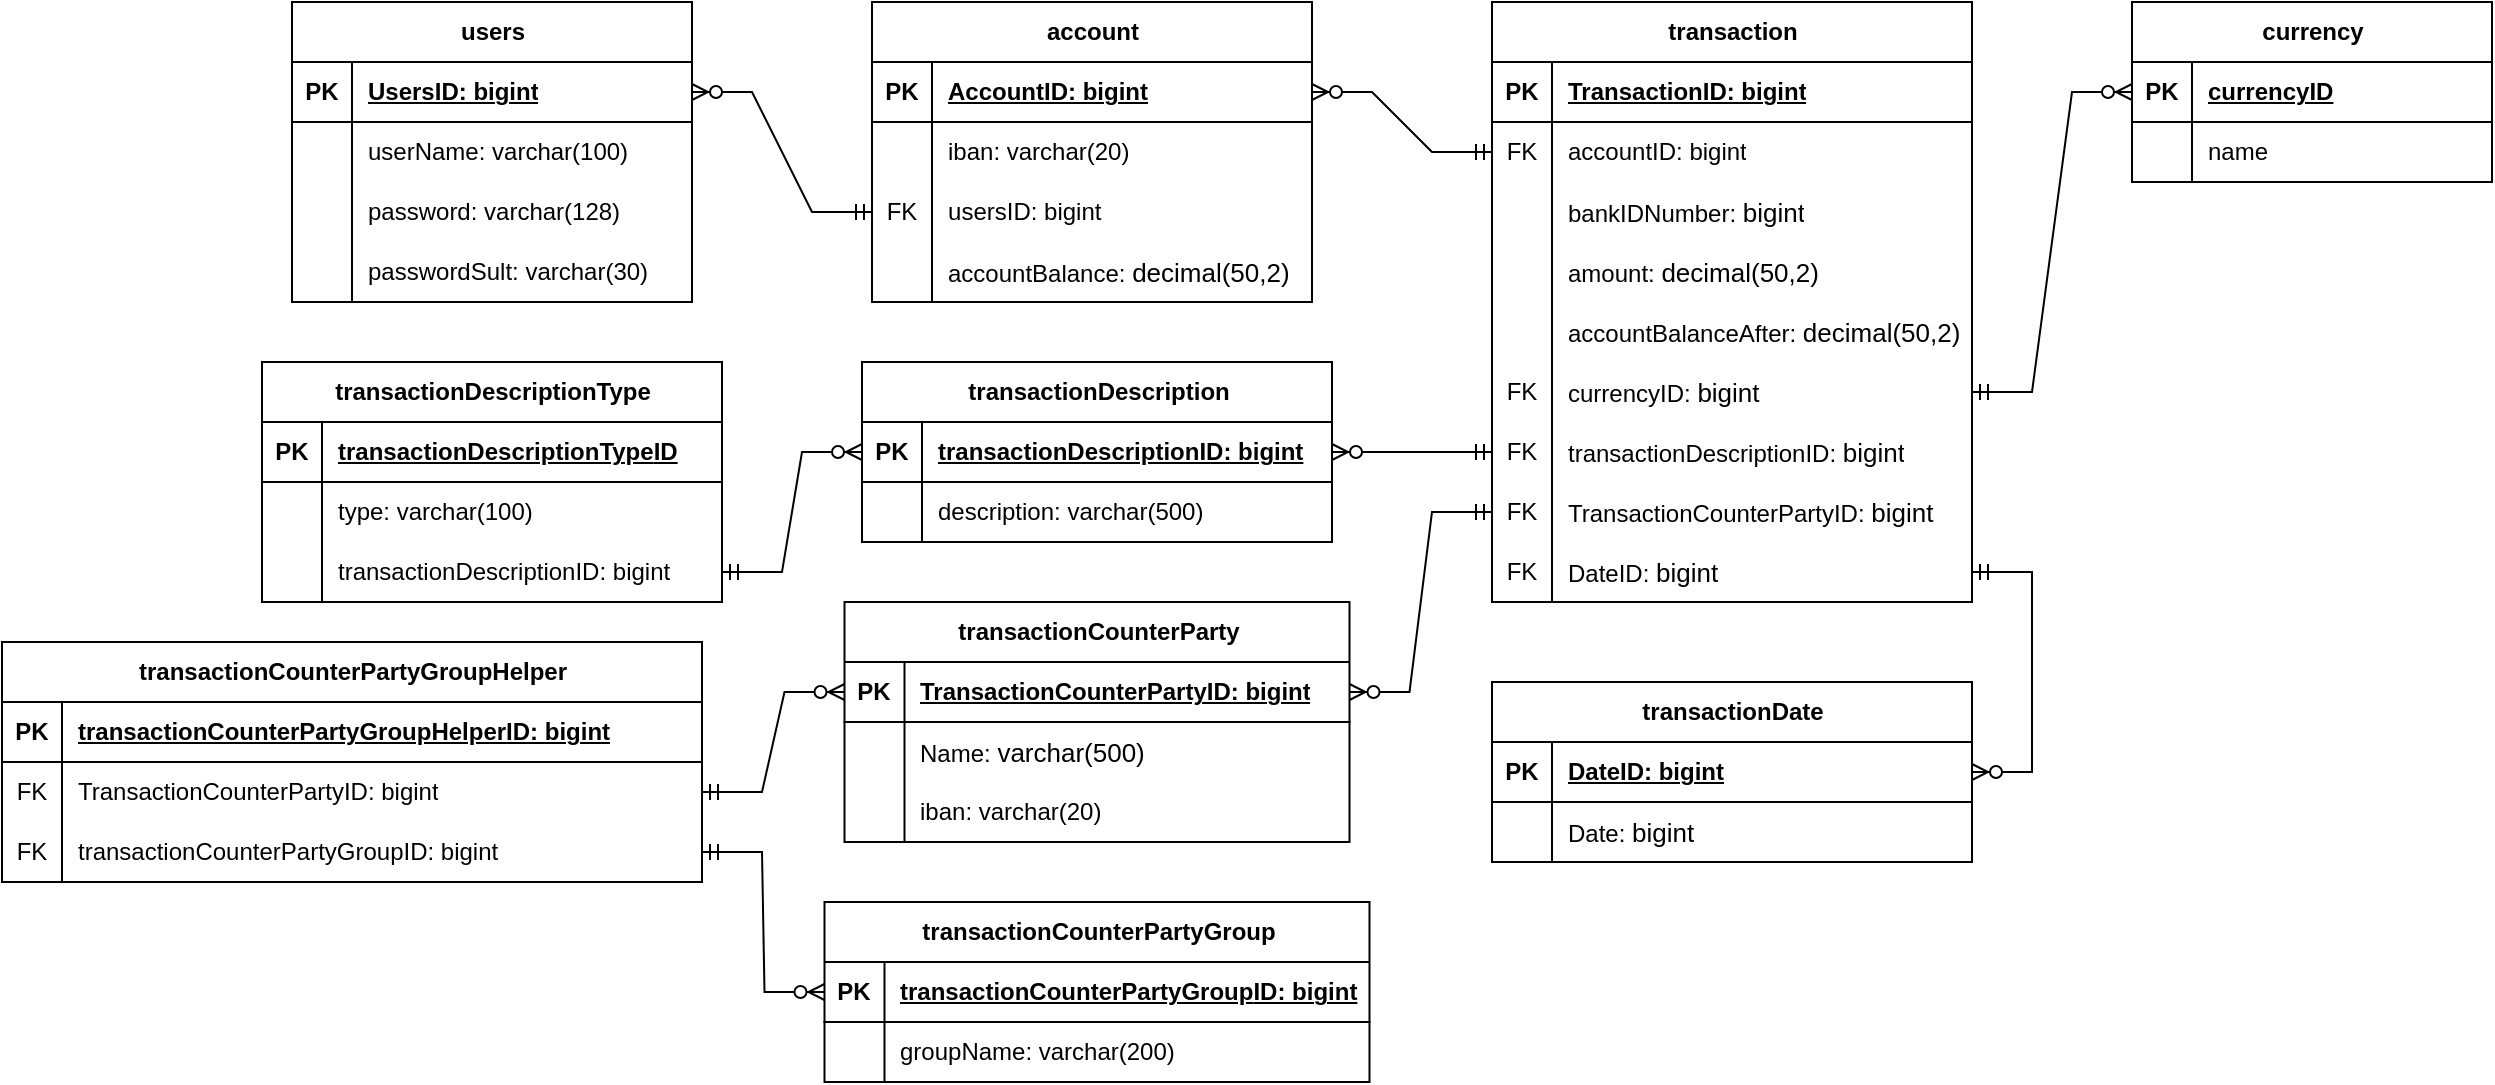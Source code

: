 <mxfile version="26.2.3">
  <diagram id="C5RBs43oDa-KdzZeNtuy" name="Page-1">
    <mxGraphModel dx="1428" dy="791" grid="1" gridSize="10" guides="1" tooltips="1" connect="1" arrows="1" fold="1" page="1" pageScale="1" pageWidth="827" pageHeight="1169" math="0" shadow="0">
      <root>
        <mxCell id="WIyWlLk6GJQsqaUBKTNV-0" />
        <mxCell id="WIyWlLk6GJQsqaUBKTNV-1" parent="WIyWlLk6GJQsqaUBKTNV-0" />
        <mxCell id="0r7QFrohEAgSCimL8fao-15" value="account" style="shape=table;startSize=30;container=1;collapsible=1;childLayout=tableLayout;fixedRows=1;rowLines=0;fontStyle=1;align=center;resizeLast=1;html=1;" parent="WIyWlLk6GJQsqaUBKTNV-1" vertex="1">
          <mxGeometry x="485" y="30" width="220" height="150" as="geometry" />
        </mxCell>
        <mxCell id="0r7QFrohEAgSCimL8fao-16" value="" style="shape=tableRow;horizontal=0;startSize=0;swimlaneHead=0;swimlaneBody=0;fillColor=none;collapsible=0;dropTarget=0;points=[[0,0.5],[1,0.5]];portConstraint=eastwest;top=0;left=0;right=0;bottom=1;" parent="0r7QFrohEAgSCimL8fao-15" vertex="1">
          <mxGeometry y="30" width="220" height="30" as="geometry" />
        </mxCell>
        <mxCell id="0r7QFrohEAgSCimL8fao-17" value="PK" style="shape=partialRectangle;connectable=0;fillColor=none;top=0;left=0;bottom=0;right=0;fontStyle=1;overflow=hidden;whiteSpace=wrap;html=1;" parent="0r7QFrohEAgSCimL8fao-16" vertex="1">
          <mxGeometry width="30" height="30" as="geometry">
            <mxRectangle width="30" height="30" as="alternateBounds" />
          </mxGeometry>
        </mxCell>
        <mxCell id="0r7QFrohEAgSCimL8fao-18" value="AccountID: bigint" style="shape=partialRectangle;connectable=0;fillColor=none;top=0;left=0;bottom=0;right=0;align=left;spacingLeft=6;fontStyle=5;overflow=hidden;whiteSpace=wrap;html=1;" parent="0r7QFrohEAgSCimL8fao-16" vertex="1">
          <mxGeometry x="30" width="190" height="30" as="geometry">
            <mxRectangle width="190" height="30" as="alternateBounds" />
          </mxGeometry>
        </mxCell>
        <mxCell id="0r7QFrohEAgSCimL8fao-19" value="" style="shape=tableRow;horizontal=0;startSize=0;swimlaneHead=0;swimlaneBody=0;fillColor=none;collapsible=0;dropTarget=0;points=[[0,0.5],[1,0.5]];portConstraint=eastwest;top=0;left=0;right=0;bottom=0;" parent="0r7QFrohEAgSCimL8fao-15" vertex="1">
          <mxGeometry y="60" width="220" height="30" as="geometry" />
        </mxCell>
        <mxCell id="0r7QFrohEAgSCimL8fao-20" value="" style="shape=partialRectangle;connectable=0;fillColor=none;top=0;left=0;bottom=0;right=0;editable=1;overflow=hidden;whiteSpace=wrap;html=1;" parent="0r7QFrohEAgSCimL8fao-19" vertex="1">
          <mxGeometry width="30" height="30" as="geometry">
            <mxRectangle width="30" height="30" as="alternateBounds" />
          </mxGeometry>
        </mxCell>
        <mxCell id="0r7QFrohEAgSCimL8fao-21" value="iban: varchar&lt;span style=&quot;background-color: transparent; color: light-dark(rgb(0, 0, 0), rgb(255, 255, 255));&quot;&gt;(20)&lt;/span&gt;" style="shape=partialRectangle;connectable=0;fillColor=none;top=0;left=0;bottom=0;right=0;align=left;spacingLeft=6;overflow=hidden;whiteSpace=wrap;html=1;" parent="0r7QFrohEAgSCimL8fao-19" vertex="1">
          <mxGeometry x="30" width="190" height="30" as="geometry">
            <mxRectangle width="190" height="30" as="alternateBounds" />
          </mxGeometry>
        </mxCell>
        <mxCell id="Wj-XTsUUiTZAJSx7uTAm-29" value="" style="shape=tableRow;horizontal=0;startSize=0;swimlaneHead=0;swimlaneBody=0;fillColor=none;collapsible=0;dropTarget=0;points=[[0,0.5],[1,0.5]];portConstraint=eastwest;top=0;left=0;right=0;bottom=0;" parent="0r7QFrohEAgSCimL8fao-15" vertex="1">
          <mxGeometry y="90" width="220" height="30" as="geometry" />
        </mxCell>
        <mxCell id="Wj-XTsUUiTZAJSx7uTAm-30" value="FK" style="shape=partialRectangle;connectable=0;fillColor=none;top=0;left=0;bottom=0;right=0;editable=1;overflow=hidden;whiteSpace=wrap;html=1;" parent="Wj-XTsUUiTZAJSx7uTAm-29" vertex="1">
          <mxGeometry width="30" height="30" as="geometry">
            <mxRectangle width="30" height="30" as="alternateBounds" />
          </mxGeometry>
        </mxCell>
        <mxCell id="Wj-XTsUUiTZAJSx7uTAm-31" value="u&lt;span style=&quot;background-color: transparent; color: light-dark(rgb(0, 0, 0), rgb(255, 255, 255));&quot;&gt;sersID: bigint&lt;/span&gt;" style="shape=partialRectangle;connectable=0;fillColor=none;top=0;left=0;bottom=0;right=0;align=left;spacingLeft=6;overflow=hidden;whiteSpace=wrap;html=1;" parent="Wj-XTsUUiTZAJSx7uTAm-29" vertex="1">
          <mxGeometry x="30" width="190" height="30" as="geometry">
            <mxRectangle width="190" height="30" as="alternateBounds" />
          </mxGeometry>
        </mxCell>
        <mxCell id="Wj-XTsUUiTZAJSx7uTAm-33" value="" style="shape=tableRow;horizontal=0;startSize=0;swimlaneHead=0;swimlaneBody=0;fillColor=none;collapsible=0;dropTarget=0;points=[[0,0.5],[1,0.5]];portConstraint=eastwest;top=0;left=0;right=0;bottom=0;" parent="0r7QFrohEAgSCimL8fao-15" vertex="1">
          <mxGeometry y="120" width="220" height="30" as="geometry" />
        </mxCell>
        <mxCell id="Wj-XTsUUiTZAJSx7uTAm-34" value="" style="shape=partialRectangle;connectable=0;fillColor=none;top=0;left=0;bottom=0;right=0;editable=1;overflow=hidden;whiteSpace=wrap;html=1;" parent="Wj-XTsUUiTZAJSx7uTAm-33" vertex="1">
          <mxGeometry width="30" height="30" as="geometry">
            <mxRectangle width="30" height="30" as="alternateBounds" />
          </mxGeometry>
        </mxCell>
        <mxCell id="Wj-XTsUUiTZAJSx7uTAm-35" value="accountBalance:&amp;nbsp;&lt;span style=&quot;background-color: transparent; color: var(--highlight-namespace); font-family: inherit; font-weight: inherit; white-space: inherit; font-style: inherit; font-variant-ligatures: inherit; font-variant-caps: inherit; font-size: 13px;&quot;&gt;decimal(50,2&lt;/span&gt;&lt;span style=&quot;background-color: transparent; color: var(--highlight-namespace); font-family: inherit; font-weight: inherit; white-space: inherit; font-style: inherit; font-variant-ligatures: inherit; font-variant-caps: inherit; font-size: 13px;&quot;&gt;)&lt;/span&gt;" style="shape=partialRectangle;connectable=0;fillColor=none;top=0;left=0;bottom=0;right=0;align=left;spacingLeft=6;overflow=hidden;whiteSpace=wrap;html=1;" parent="Wj-XTsUUiTZAJSx7uTAm-33" vertex="1">
          <mxGeometry x="30" width="190" height="30" as="geometry">
            <mxRectangle width="190" height="30" as="alternateBounds" />
          </mxGeometry>
        </mxCell>
        <mxCell id="0r7QFrohEAgSCimL8fao-31" value="transaction" style="shape=table;startSize=30;container=1;collapsible=1;childLayout=tableLayout;fixedRows=1;rowLines=0;fontStyle=1;align=center;resizeLast=1;html=1;" parent="WIyWlLk6GJQsqaUBKTNV-1" vertex="1">
          <mxGeometry x="795" y="30" width="240" height="300" as="geometry" />
        </mxCell>
        <mxCell id="0r7QFrohEAgSCimL8fao-32" value="" style="shape=tableRow;horizontal=0;startSize=0;swimlaneHead=0;swimlaneBody=0;fillColor=none;collapsible=0;dropTarget=0;points=[[0,0.5],[1,0.5]];portConstraint=eastwest;top=0;left=0;right=0;bottom=1;" parent="0r7QFrohEAgSCimL8fao-31" vertex="1">
          <mxGeometry y="30" width="240" height="30" as="geometry" />
        </mxCell>
        <mxCell id="0r7QFrohEAgSCimL8fao-33" value="PK" style="shape=partialRectangle;connectable=0;fillColor=none;top=0;left=0;bottom=0;right=0;fontStyle=1;overflow=hidden;whiteSpace=wrap;html=1;" parent="0r7QFrohEAgSCimL8fao-32" vertex="1">
          <mxGeometry width="30" height="30" as="geometry">
            <mxRectangle width="30" height="30" as="alternateBounds" />
          </mxGeometry>
        </mxCell>
        <mxCell id="0r7QFrohEAgSCimL8fao-34" value="TransactionID: bigint" style="shape=partialRectangle;connectable=0;fillColor=none;top=0;left=0;bottom=0;right=0;align=left;spacingLeft=6;fontStyle=5;overflow=hidden;whiteSpace=wrap;html=1;" parent="0r7QFrohEAgSCimL8fao-32" vertex="1">
          <mxGeometry x="30" width="210" height="30" as="geometry">
            <mxRectangle width="210" height="30" as="alternateBounds" />
          </mxGeometry>
        </mxCell>
        <mxCell id="0r7QFrohEAgSCimL8fao-35" value="" style="shape=tableRow;horizontal=0;startSize=0;swimlaneHead=0;swimlaneBody=0;fillColor=none;collapsible=0;dropTarget=0;points=[[0,0.5],[1,0.5]];portConstraint=eastwest;top=0;left=0;right=0;bottom=0;" parent="0r7QFrohEAgSCimL8fao-31" vertex="1">
          <mxGeometry y="60" width="240" height="30" as="geometry" />
        </mxCell>
        <mxCell id="0r7QFrohEAgSCimL8fao-36" value="FK" style="shape=partialRectangle;connectable=0;fillColor=none;top=0;left=0;bottom=0;right=0;editable=1;overflow=hidden;whiteSpace=wrap;html=1;" parent="0r7QFrohEAgSCimL8fao-35" vertex="1">
          <mxGeometry width="30" height="30" as="geometry">
            <mxRectangle width="30" height="30" as="alternateBounds" />
          </mxGeometry>
        </mxCell>
        <mxCell id="0r7QFrohEAgSCimL8fao-37" value="accountID: bigint" style="shape=partialRectangle;connectable=0;fillColor=none;top=0;left=0;bottom=0;right=0;align=left;spacingLeft=6;overflow=hidden;whiteSpace=wrap;html=1;" parent="0r7QFrohEAgSCimL8fao-35" vertex="1">
          <mxGeometry x="30" width="210" height="30" as="geometry">
            <mxRectangle width="210" height="30" as="alternateBounds" />
          </mxGeometry>
        </mxCell>
        <mxCell id="Wj-XTsUUiTZAJSx7uTAm-57" value="" style="shape=tableRow;horizontal=0;startSize=0;swimlaneHead=0;swimlaneBody=0;fillColor=none;collapsible=0;dropTarget=0;points=[[0,0.5],[1,0.5]];portConstraint=eastwest;top=0;left=0;right=0;bottom=0;" parent="0r7QFrohEAgSCimL8fao-31" vertex="1">
          <mxGeometry y="90" width="240" height="30" as="geometry" />
        </mxCell>
        <mxCell id="Wj-XTsUUiTZAJSx7uTAm-58" value="" style="shape=partialRectangle;connectable=0;fillColor=none;top=0;left=0;bottom=0;right=0;editable=1;overflow=hidden;whiteSpace=wrap;html=1;" parent="Wj-XTsUUiTZAJSx7uTAm-57" vertex="1">
          <mxGeometry width="30" height="30" as="geometry">
            <mxRectangle width="30" height="30" as="alternateBounds" />
          </mxGeometry>
        </mxCell>
        <mxCell id="Wj-XTsUUiTZAJSx7uTAm-59" value="bankIDNumber: &lt;span style=&quot;font-size: 13px;&quot;&gt;bigint&lt;/span&gt;" style="shape=partialRectangle;connectable=0;fillColor=none;top=0;left=0;bottom=0;right=0;align=left;spacingLeft=6;overflow=hidden;whiteSpace=wrap;html=1;" parent="Wj-XTsUUiTZAJSx7uTAm-57" vertex="1">
          <mxGeometry x="30" width="210" height="30" as="geometry">
            <mxRectangle width="210" height="30" as="alternateBounds" />
          </mxGeometry>
        </mxCell>
        <mxCell id="Wj-XTsUUiTZAJSx7uTAm-7" value="" style="shape=tableRow;horizontal=0;startSize=0;swimlaneHead=0;swimlaneBody=0;fillColor=none;collapsible=0;dropTarget=0;points=[[0,0.5],[1,0.5]];portConstraint=eastwest;top=0;left=0;right=0;bottom=0;" parent="0r7QFrohEAgSCimL8fao-31" vertex="1">
          <mxGeometry y="120" width="240" height="30" as="geometry" />
        </mxCell>
        <mxCell id="Wj-XTsUUiTZAJSx7uTAm-8" value="" style="shape=partialRectangle;connectable=0;fillColor=none;top=0;left=0;bottom=0;right=0;editable=1;overflow=hidden;whiteSpace=wrap;html=1;" parent="Wj-XTsUUiTZAJSx7uTAm-7" vertex="1">
          <mxGeometry width="30" height="30" as="geometry">
            <mxRectangle width="30" height="30" as="alternateBounds" />
          </mxGeometry>
        </mxCell>
        <mxCell id="Wj-XTsUUiTZAJSx7uTAm-9" value="amount:&amp;nbsp;&lt;span style=&quot;color: var(--highlight-namespace); font-family: inherit; font-size: 13px; font-style: inherit; font-variant-ligatures: inherit; font-variant-caps: inherit; font-weight: inherit; background-color: transparent; white-space: inherit;&quot;&gt;decimal(50,2&lt;/span&gt;&lt;span style=&quot;background-color: transparent; color: var(--highlight-namespace); font-family: inherit; font-size: 13px; font-style: inherit; font-variant-ligatures: inherit; font-variant-caps: inherit; font-weight: inherit; white-space: inherit;&quot;&gt;)&lt;/span&gt;" style="shape=partialRectangle;connectable=0;fillColor=none;top=0;left=0;bottom=0;right=0;align=left;spacingLeft=6;overflow=hidden;whiteSpace=wrap;html=1;" parent="Wj-XTsUUiTZAJSx7uTAm-7" vertex="1">
          <mxGeometry x="30" width="210" height="30" as="geometry">
            <mxRectangle width="210" height="30" as="alternateBounds" />
          </mxGeometry>
        </mxCell>
        <mxCell id="Wj-XTsUUiTZAJSx7uTAm-10" value="" style="shape=tableRow;horizontal=0;startSize=0;swimlaneHead=0;swimlaneBody=0;fillColor=none;collapsible=0;dropTarget=0;points=[[0,0.5],[1,0.5]];portConstraint=eastwest;top=0;left=0;right=0;bottom=0;" parent="0r7QFrohEAgSCimL8fao-31" vertex="1">
          <mxGeometry y="150" width="240" height="30" as="geometry" />
        </mxCell>
        <mxCell id="Wj-XTsUUiTZAJSx7uTAm-11" value="" style="shape=partialRectangle;connectable=0;fillColor=none;top=0;left=0;bottom=0;right=0;editable=1;overflow=hidden;whiteSpace=wrap;html=1;" parent="Wj-XTsUUiTZAJSx7uTAm-10" vertex="1">
          <mxGeometry width="30" height="30" as="geometry">
            <mxRectangle width="30" height="30" as="alternateBounds" />
          </mxGeometry>
        </mxCell>
        <mxCell id="Wj-XTsUUiTZAJSx7uTAm-12" value="accountBalanceAfter:&amp;nbsp;&lt;span style=&quot;color: var(--highlight-namespace); font-family: inherit; font-size: 13px; font-style: inherit; font-variant-ligatures: inherit; font-variant-caps: inherit; font-weight: inherit; background-color: transparent; white-space: inherit;&quot;&gt;decimal(50,2&lt;/span&gt;&lt;span style=&quot;background-color: transparent; color: var(--highlight-namespace); font-family: inherit; font-size: 13px; font-style: inherit; font-variant-ligatures: inherit; font-variant-caps: inherit; font-weight: inherit; white-space: inherit;&quot;&gt;)&lt;/span&gt;" style="shape=partialRectangle;connectable=0;fillColor=none;top=0;left=0;bottom=0;right=0;align=left;spacingLeft=6;overflow=hidden;whiteSpace=wrap;html=1;" parent="Wj-XTsUUiTZAJSx7uTAm-10" vertex="1">
          <mxGeometry x="30" width="210" height="30" as="geometry">
            <mxRectangle width="210" height="30" as="alternateBounds" />
          </mxGeometry>
        </mxCell>
        <mxCell id="EbpNLCVKIsbroQf0ECSd-0" value="" style="shape=tableRow;horizontal=0;startSize=0;swimlaneHead=0;swimlaneBody=0;fillColor=none;collapsible=0;dropTarget=0;points=[[0,0.5],[1,0.5]];portConstraint=eastwest;top=0;left=0;right=0;bottom=0;" parent="0r7QFrohEAgSCimL8fao-31" vertex="1">
          <mxGeometry y="180" width="240" height="30" as="geometry" />
        </mxCell>
        <mxCell id="EbpNLCVKIsbroQf0ECSd-1" value="FK" style="shape=partialRectangle;connectable=0;fillColor=none;top=0;left=0;bottom=0;right=0;editable=1;overflow=hidden;whiteSpace=wrap;html=1;" parent="EbpNLCVKIsbroQf0ECSd-0" vertex="1">
          <mxGeometry width="30" height="30" as="geometry">
            <mxRectangle width="30" height="30" as="alternateBounds" />
          </mxGeometry>
        </mxCell>
        <mxCell id="EbpNLCVKIsbroQf0ECSd-2" value="currencyID: &lt;span style=&quot;font-size: 13px;&quot;&gt;bigint&lt;/span&gt;" style="shape=partialRectangle;connectable=0;fillColor=none;top=0;left=0;bottom=0;right=0;align=left;spacingLeft=6;overflow=hidden;whiteSpace=wrap;html=1;" parent="EbpNLCVKIsbroQf0ECSd-0" vertex="1">
          <mxGeometry x="30" width="210" height="30" as="geometry">
            <mxRectangle width="210" height="30" as="alternateBounds" />
          </mxGeometry>
        </mxCell>
        <mxCell id="lGHPzgZ4zKRpI990Tc3A-45" value="" style="shape=tableRow;horizontal=0;startSize=0;swimlaneHead=0;swimlaneBody=0;fillColor=none;collapsible=0;dropTarget=0;points=[[0,0.5],[1,0.5]];portConstraint=eastwest;top=0;left=0;right=0;bottom=0;" parent="0r7QFrohEAgSCimL8fao-31" vertex="1">
          <mxGeometry y="210" width="240" height="30" as="geometry" />
        </mxCell>
        <mxCell id="lGHPzgZ4zKRpI990Tc3A-46" value="FK" style="shape=partialRectangle;connectable=0;fillColor=none;top=0;left=0;bottom=0;right=0;editable=1;overflow=hidden;whiteSpace=wrap;html=1;" parent="lGHPzgZ4zKRpI990Tc3A-45" vertex="1">
          <mxGeometry width="30" height="30" as="geometry">
            <mxRectangle width="30" height="30" as="alternateBounds" />
          </mxGeometry>
        </mxCell>
        <mxCell id="lGHPzgZ4zKRpI990Tc3A-47" value="transactionDescriptionID: &lt;span style=&quot;font-size: 13px;&quot;&gt;bigint&lt;/span&gt;" style="shape=partialRectangle;connectable=0;fillColor=none;top=0;left=0;bottom=0;right=0;align=left;spacingLeft=6;overflow=hidden;whiteSpace=wrap;html=1;" parent="lGHPzgZ4zKRpI990Tc3A-45" vertex="1">
          <mxGeometry x="30" width="210" height="30" as="geometry">
            <mxRectangle width="210" height="30" as="alternateBounds" />
          </mxGeometry>
        </mxCell>
        <mxCell id="Wj-XTsUUiTZAJSx7uTAm-63" value="" style="shape=tableRow;horizontal=0;startSize=0;swimlaneHead=0;swimlaneBody=0;fillColor=none;collapsible=0;dropTarget=0;points=[[0,0.5],[1,0.5]];portConstraint=eastwest;top=0;left=0;right=0;bottom=0;" parent="0r7QFrohEAgSCimL8fao-31" vertex="1">
          <mxGeometry y="240" width="240" height="30" as="geometry" />
        </mxCell>
        <mxCell id="Wj-XTsUUiTZAJSx7uTAm-64" value="FK" style="shape=partialRectangle;connectable=0;fillColor=none;top=0;left=0;bottom=0;right=0;editable=1;overflow=hidden;whiteSpace=wrap;html=1;" parent="Wj-XTsUUiTZAJSx7uTAm-63" vertex="1">
          <mxGeometry width="30" height="30" as="geometry">
            <mxRectangle width="30" height="30" as="alternateBounds" />
          </mxGeometry>
        </mxCell>
        <mxCell id="Wj-XTsUUiTZAJSx7uTAm-65" value="TransactionCounterPartyID: &lt;span style=&quot;font-size: 13px;&quot;&gt;bigint&lt;/span&gt;" style="shape=partialRectangle;connectable=0;fillColor=none;top=0;left=0;bottom=0;right=0;align=left;spacingLeft=6;overflow=hidden;whiteSpace=wrap;html=1;" parent="Wj-XTsUUiTZAJSx7uTAm-63" vertex="1">
          <mxGeometry x="30" width="210" height="30" as="geometry">
            <mxRectangle width="210" height="30" as="alternateBounds" />
          </mxGeometry>
        </mxCell>
        <mxCell id="Wj-XTsUUiTZAJSx7uTAm-50" value="" style="shape=tableRow;horizontal=0;startSize=0;swimlaneHead=0;swimlaneBody=0;fillColor=none;collapsible=0;dropTarget=0;points=[[0,0.5],[1,0.5]];portConstraint=eastwest;top=0;left=0;right=0;bottom=0;" parent="0r7QFrohEAgSCimL8fao-31" vertex="1">
          <mxGeometry y="270" width="240" height="30" as="geometry" />
        </mxCell>
        <mxCell id="Wj-XTsUUiTZAJSx7uTAm-51" value="FK" style="shape=partialRectangle;connectable=0;fillColor=none;top=0;left=0;bottom=0;right=0;editable=1;overflow=hidden;whiteSpace=wrap;html=1;" parent="Wj-XTsUUiTZAJSx7uTAm-50" vertex="1">
          <mxGeometry width="30" height="30" as="geometry">
            <mxRectangle width="30" height="30" as="alternateBounds" />
          </mxGeometry>
        </mxCell>
        <mxCell id="Wj-XTsUUiTZAJSx7uTAm-52" value="DateID: &lt;span style=&quot;font-size: 13px;&quot;&gt;bigint&lt;/span&gt;" style="shape=partialRectangle;connectable=0;fillColor=none;top=0;left=0;bottom=0;right=0;align=left;spacingLeft=6;overflow=hidden;whiteSpace=wrap;html=1;" parent="Wj-XTsUUiTZAJSx7uTAm-50" vertex="1">
          <mxGeometry x="30" width="210" height="30" as="geometry">
            <mxRectangle width="210" height="30" as="alternateBounds" />
          </mxGeometry>
        </mxCell>
        <mxCell id="Wj-XTsUUiTZAJSx7uTAm-15" value="" style="edgeStyle=entityRelationEdgeStyle;fontSize=12;html=1;endArrow=ERzeroToMany;startArrow=ERmandOne;rounded=0;entryX=1;entryY=0.5;entryDx=0;entryDy=0;exitX=0;exitY=0.5;exitDx=0;exitDy=0;" parent="WIyWlLk6GJQsqaUBKTNV-1" source="0r7QFrohEAgSCimL8fao-35" target="0r7QFrohEAgSCimL8fao-16" edge="1">
          <mxGeometry width="100" height="100" relative="1" as="geometry">
            <mxPoint x="535" y="560" as="sourcePoint" />
            <mxPoint x="635" y="460" as="targetPoint" />
          </mxGeometry>
        </mxCell>
        <mxCell id="Wj-XTsUUiTZAJSx7uTAm-16" value="users" style="shape=table;startSize=30;container=1;collapsible=1;childLayout=tableLayout;fixedRows=1;rowLines=0;fontStyle=1;align=center;resizeLast=1;html=1;" parent="WIyWlLk6GJQsqaUBKTNV-1" vertex="1">
          <mxGeometry x="195" y="30" width="200" height="150" as="geometry" />
        </mxCell>
        <mxCell id="Wj-XTsUUiTZAJSx7uTAm-17" value="" style="shape=tableRow;horizontal=0;startSize=0;swimlaneHead=0;swimlaneBody=0;fillColor=none;collapsible=0;dropTarget=0;points=[[0,0.5],[1,0.5]];portConstraint=eastwest;top=0;left=0;right=0;bottom=1;" parent="Wj-XTsUUiTZAJSx7uTAm-16" vertex="1">
          <mxGeometry y="30" width="200" height="30" as="geometry" />
        </mxCell>
        <mxCell id="Wj-XTsUUiTZAJSx7uTAm-18" value="PK" style="shape=partialRectangle;connectable=0;fillColor=none;top=0;left=0;bottom=0;right=0;fontStyle=1;overflow=hidden;whiteSpace=wrap;html=1;" parent="Wj-XTsUUiTZAJSx7uTAm-17" vertex="1">
          <mxGeometry width="30" height="30" as="geometry">
            <mxRectangle width="30" height="30" as="alternateBounds" />
          </mxGeometry>
        </mxCell>
        <mxCell id="Wj-XTsUUiTZAJSx7uTAm-19" value="UsersID: bigint" style="shape=partialRectangle;connectable=0;fillColor=none;top=0;left=0;bottom=0;right=0;align=left;spacingLeft=6;fontStyle=5;overflow=hidden;whiteSpace=wrap;html=1;" parent="Wj-XTsUUiTZAJSx7uTAm-17" vertex="1">
          <mxGeometry x="30" width="170" height="30" as="geometry">
            <mxRectangle width="170" height="30" as="alternateBounds" />
          </mxGeometry>
        </mxCell>
        <mxCell id="Wj-XTsUUiTZAJSx7uTAm-20" value="" style="shape=tableRow;horizontal=0;startSize=0;swimlaneHead=0;swimlaneBody=0;fillColor=none;collapsible=0;dropTarget=0;points=[[0,0.5],[1,0.5]];portConstraint=eastwest;top=0;left=0;right=0;bottom=0;" parent="Wj-XTsUUiTZAJSx7uTAm-16" vertex="1">
          <mxGeometry y="60" width="200" height="30" as="geometry" />
        </mxCell>
        <mxCell id="Wj-XTsUUiTZAJSx7uTAm-21" value="" style="shape=partialRectangle;connectable=0;fillColor=none;top=0;left=0;bottom=0;right=0;editable=1;overflow=hidden;whiteSpace=wrap;html=1;" parent="Wj-XTsUUiTZAJSx7uTAm-20" vertex="1">
          <mxGeometry width="30" height="30" as="geometry">
            <mxRectangle width="30" height="30" as="alternateBounds" />
          </mxGeometry>
        </mxCell>
        <mxCell id="Wj-XTsUUiTZAJSx7uTAm-22" value="userName: varchar(100)" style="shape=partialRectangle;connectable=0;fillColor=none;top=0;left=0;bottom=0;right=0;align=left;spacingLeft=6;overflow=hidden;whiteSpace=wrap;html=1;" parent="Wj-XTsUUiTZAJSx7uTAm-20" vertex="1">
          <mxGeometry x="30" width="170" height="30" as="geometry">
            <mxRectangle width="170" height="30" as="alternateBounds" />
          </mxGeometry>
        </mxCell>
        <mxCell id="Wj-XTsUUiTZAJSx7uTAm-23" value="" style="shape=tableRow;horizontal=0;startSize=0;swimlaneHead=0;swimlaneBody=0;fillColor=none;collapsible=0;dropTarget=0;points=[[0,0.5],[1,0.5]];portConstraint=eastwest;top=0;left=0;right=0;bottom=0;" parent="Wj-XTsUUiTZAJSx7uTAm-16" vertex="1">
          <mxGeometry y="90" width="200" height="30" as="geometry" />
        </mxCell>
        <mxCell id="Wj-XTsUUiTZAJSx7uTAm-24" value="" style="shape=partialRectangle;connectable=0;fillColor=none;top=0;left=0;bottom=0;right=0;editable=1;overflow=hidden;whiteSpace=wrap;html=1;" parent="Wj-XTsUUiTZAJSx7uTAm-23" vertex="1">
          <mxGeometry width="30" height="30" as="geometry">
            <mxRectangle width="30" height="30" as="alternateBounds" />
          </mxGeometry>
        </mxCell>
        <mxCell id="Wj-XTsUUiTZAJSx7uTAm-25" value="password: varchar(128)" style="shape=partialRectangle;connectable=0;fillColor=none;top=0;left=0;bottom=0;right=0;align=left;spacingLeft=6;overflow=hidden;whiteSpace=wrap;html=1;" parent="Wj-XTsUUiTZAJSx7uTAm-23" vertex="1">
          <mxGeometry x="30" width="170" height="30" as="geometry">
            <mxRectangle width="170" height="30" as="alternateBounds" />
          </mxGeometry>
        </mxCell>
        <mxCell id="Wj-XTsUUiTZAJSx7uTAm-26" value="" style="shape=tableRow;horizontal=0;startSize=0;swimlaneHead=0;swimlaneBody=0;fillColor=none;collapsible=0;dropTarget=0;points=[[0,0.5],[1,0.5]];portConstraint=eastwest;top=0;left=0;right=0;bottom=0;" parent="Wj-XTsUUiTZAJSx7uTAm-16" vertex="1">
          <mxGeometry y="120" width="200" height="30" as="geometry" />
        </mxCell>
        <mxCell id="Wj-XTsUUiTZAJSx7uTAm-27" value="" style="shape=partialRectangle;connectable=0;fillColor=none;top=0;left=0;bottom=0;right=0;editable=1;overflow=hidden;whiteSpace=wrap;html=1;" parent="Wj-XTsUUiTZAJSx7uTAm-26" vertex="1">
          <mxGeometry width="30" height="30" as="geometry">
            <mxRectangle width="30" height="30" as="alternateBounds" />
          </mxGeometry>
        </mxCell>
        <mxCell id="Wj-XTsUUiTZAJSx7uTAm-28" value="passwordSult: varchar(30)" style="shape=partialRectangle;connectable=0;fillColor=none;top=0;left=0;bottom=0;right=0;align=left;spacingLeft=6;overflow=hidden;whiteSpace=wrap;html=1;" parent="Wj-XTsUUiTZAJSx7uTAm-26" vertex="1">
          <mxGeometry x="30" width="170" height="30" as="geometry">
            <mxRectangle width="170" height="30" as="alternateBounds" />
          </mxGeometry>
        </mxCell>
        <mxCell id="Wj-XTsUUiTZAJSx7uTAm-32" value="" style="edgeStyle=entityRelationEdgeStyle;fontSize=12;html=1;endArrow=ERzeroToMany;startArrow=ERmandOne;rounded=0;entryX=1;entryY=0.5;entryDx=0;entryDy=0;exitX=0;exitY=0.5;exitDx=0;exitDy=0;" parent="WIyWlLk6GJQsqaUBKTNV-1" source="Wj-XTsUUiTZAJSx7uTAm-29" target="Wj-XTsUUiTZAJSx7uTAm-17" edge="1">
          <mxGeometry width="100" height="100" relative="1" as="geometry">
            <mxPoint x="235" y="730" as="sourcePoint" />
            <mxPoint x="335" y="630" as="targetPoint" />
          </mxGeometry>
        </mxCell>
        <mxCell id="Wj-XTsUUiTZAJSx7uTAm-36" value="transactionDate" style="shape=table;startSize=30;container=1;collapsible=1;childLayout=tableLayout;fixedRows=1;rowLines=0;fontStyle=1;align=center;resizeLast=1;html=1;" parent="WIyWlLk6GJQsqaUBKTNV-1" vertex="1">
          <mxGeometry x="795" y="370" width="240" height="90" as="geometry" />
        </mxCell>
        <mxCell id="Wj-XTsUUiTZAJSx7uTAm-37" value="" style="shape=tableRow;horizontal=0;startSize=0;swimlaneHead=0;swimlaneBody=0;fillColor=none;collapsible=0;dropTarget=0;points=[[0,0.5],[1,0.5]];portConstraint=eastwest;top=0;left=0;right=0;bottom=1;" parent="Wj-XTsUUiTZAJSx7uTAm-36" vertex="1">
          <mxGeometry y="30" width="240" height="30" as="geometry" />
        </mxCell>
        <mxCell id="Wj-XTsUUiTZAJSx7uTAm-38" value="PK" style="shape=partialRectangle;connectable=0;fillColor=none;top=0;left=0;bottom=0;right=0;fontStyle=1;overflow=hidden;whiteSpace=wrap;html=1;" parent="Wj-XTsUUiTZAJSx7uTAm-37" vertex="1">
          <mxGeometry width="30" height="30" as="geometry">
            <mxRectangle width="30" height="30" as="alternateBounds" />
          </mxGeometry>
        </mxCell>
        <mxCell id="Wj-XTsUUiTZAJSx7uTAm-39" value="Date&lt;span style=&quot;background-color: transparent; color: light-dark(rgb(0, 0, 0), rgb(255, 255, 255));&quot;&gt;ID: bigint&lt;/span&gt;" style="shape=partialRectangle;connectable=0;fillColor=none;top=0;left=0;bottom=0;right=0;align=left;spacingLeft=6;fontStyle=5;overflow=hidden;whiteSpace=wrap;html=1;" parent="Wj-XTsUUiTZAJSx7uTAm-37" vertex="1">
          <mxGeometry x="30" width="210" height="30" as="geometry">
            <mxRectangle width="210" height="30" as="alternateBounds" />
          </mxGeometry>
        </mxCell>
        <mxCell id="Wj-XTsUUiTZAJSx7uTAm-40" value="" style="shape=tableRow;horizontal=0;startSize=0;swimlaneHead=0;swimlaneBody=0;fillColor=none;collapsible=0;dropTarget=0;points=[[0,0.5],[1,0.5]];portConstraint=eastwest;top=0;left=0;right=0;bottom=0;" parent="Wj-XTsUUiTZAJSx7uTAm-36" vertex="1">
          <mxGeometry y="60" width="240" height="30" as="geometry" />
        </mxCell>
        <mxCell id="Wj-XTsUUiTZAJSx7uTAm-41" value="" style="shape=partialRectangle;connectable=0;fillColor=none;top=0;left=0;bottom=0;right=0;editable=1;overflow=hidden;whiteSpace=wrap;html=1;" parent="Wj-XTsUUiTZAJSx7uTAm-40" vertex="1">
          <mxGeometry width="30" height="30" as="geometry">
            <mxRectangle width="30" height="30" as="alternateBounds" />
          </mxGeometry>
        </mxCell>
        <mxCell id="Wj-XTsUUiTZAJSx7uTAm-42" value="Date:&amp;nbsp;&lt;span style=&quot;font-size: 13px;&quot;&gt;bigint&lt;/span&gt;" style="shape=partialRectangle;connectable=0;fillColor=none;top=0;left=0;bottom=0;right=0;align=left;spacingLeft=6;overflow=hidden;whiteSpace=wrap;html=1;" parent="Wj-XTsUUiTZAJSx7uTAm-40" vertex="1">
          <mxGeometry x="30" width="210" height="30" as="geometry">
            <mxRectangle width="210" height="30" as="alternateBounds" />
          </mxGeometry>
        </mxCell>
        <mxCell id="Wj-XTsUUiTZAJSx7uTAm-49" value="" style="edgeStyle=entityRelationEdgeStyle;fontSize=12;html=1;endArrow=ERzeroToMany;startArrow=ERmandOne;rounded=0;entryX=1;entryY=0.5;entryDx=0;entryDy=0;exitX=1;exitY=0.5;exitDx=0;exitDy=0;strokeColor=default;shadow=0;" parent="WIyWlLk6GJQsqaUBKTNV-1" source="Wj-XTsUUiTZAJSx7uTAm-50" target="Wj-XTsUUiTZAJSx7uTAm-37" edge="1">
          <mxGeometry width="100" height="100" relative="1" as="geometry">
            <mxPoint x="514" y="400" as="sourcePoint" />
            <mxPoint x="644" y="470" as="targetPoint" />
            <Array as="points">
              <mxPoint x="194" y="450" />
              <mxPoint x="1175" y="330" />
              <mxPoint x="1175" y="340" />
            </Array>
          </mxGeometry>
        </mxCell>
        <mxCell id="Wj-XTsUUiTZAJSx7uTAm-66" value="transactionCounterParty" style="shape=table;startSize=30;container=1;collapsible=1;childLayout=tableLayout;fixedRows=1;rowLines=0;fontStyle=1;align=center;resizeLast=1;html=1;" parent="WIyWlLk6GJQsqaUBKTNV-1" vertex="1">
          <mxGeometry x="471.25" y="330" width="252.5" height="120" as="geometry" />
        </mxCell>
        <mxCell id="Wj-XTsUUiTZAJSx7uTAm-67" value="" style="shape=tableRow;horizontal=0;startSize=0;swimlaneHead=0;swimlaneBody=0;fillColor=none;collapsible=0;dropTarget=0;points=[[0,0.5],[1,0.5]];portConstraint=eastwest;top=0;left=0;right=0;bottom=1;" parent="Wj-XTsUUiTZAJSx7uTAm-66" vertex="1">
          <mxGeometry y="30" width="252.5" height="30" as="geometry" />
        </mxCell>
        <mxCell id="Wj-XTsUUiTZAJSx7uTAm-68" value="PK" style="shape=partialRectangle;connectable=0;fillColor=none;top=0;left=0;bottom=0;right=0;fontStyle=1;overflow=hidden;whiteSpace=wrap;html=1;" parent="Wj-XTsUUiTZAJSx7uTAm-67" vertex="1">
          <mxGeometry width="30" height="30" as="geometry">
            <mxRectangle width="30" height="30" as="alternateBounds" />
          </mxGeometry>
        </mxCell>
        <mxCell id="Wj-XTsUUiTZAJSx7uTAm-69" value="TransactionCounterPartyID: bigint" style="shape=partialRectangle;connectable=0;fillColor=none;top=0;left=0;bottom=0;right=0;align=left;spacingLeft=6;fontStyle=5;overflow=hidden;whiteSpace=wrap;html=1;" parent="Wj-XTsUUiTZAJSx7uTAm-67" vertex="1">
          <mxGeometry x="30" width="222.5" height="30" as="geometry">
            <mxRectangle width="222.5" height="30" as="alternateBounds" />
          </mxGeometry>
        </mxCell>
        <mxCell id="Wj-XTsUUiTZAJSx7uTAm-76" value="" style="shape=tableRow;horizontal=0;startSize=0;swimlaneHead=0;swimlaneBody=0;fillColor=none;collapsible=0;dropTarget=0;points=[[0,0.5],[1,0.5]];portConstraint=eastwest;top=0;left=0;right=0;bottom=0;" parent="Wj-XTsUUiTZAJSx7uTAm-66" vertex="1">
          <mxGeometry y="60" width="252.5" height="30" as="geometry" />
        </mxCell>
        <mxCell id="Wj-XTsUUiTZAJSx7uTAm-77" value="" style="shape=partialRectangle;connectable=0;fillColor=none;top=0;left=0;bottom=0;right=0;editable=1;overflow=hidden;whiteSpace=wrap;html=1;" parent="Wj-XTsUUiTZAJSx7uTAm-76" vertex="1">
          <mxGeometry width="30" height="30" as="geometry">
            <mxRectangle width="30" height="30" as="alternateBounds" />
          </mxGeometry>
        </mxCell>
        <mxCell id="Wj-XTsUUiTZAJSx7uTAm-78" value="Name:&amp;nbsp;&lt;span style=&quot;font-size: 13px;&quot;&gt;varchar(500)&lt;/span&gt;" style="shape=partialRectangle;connectable=0;fillColor=none;top=0;left=0;bottom=0;right=0;align=left;spacingLeft=6;overflow=hidden;whiteSpace=wrap;html=1;" parent="Wj-XTsUUiTZAJSx7uTAm-76" vertex="1">
          <mxGeometry x="30" width="222.5" height="30" as="geometry">
            <mxRectangle width="222.5" height="30" as="alternateBounds" />
          </mxGeometry>
        </mxCell>
        <mxCell id="Wj-XTsUUiTZAJSx7uTAm-73" value="" style="shape=tableRow;horizontal=0;startSize=0;swimlaneHead=0;swimlaneBody=0;fillColor=none;collapsible=0;dropTarget=0;points=[[0,0.5],[1,0.5]];portConstraint=eastwest;top=0;left=0;right=0;bottom=0;" parent="Wj-XTsUUiTZAJSx7uTAm-66" vertex="1">
          <mxGeometry y="90" width="252.5" height="30" as="geometry" />
        </mxCell>
        <mxCell id="Wj-XTsUUiTZAJSx7uTAm-74" value="" style="shape=partialRectangle;connectable=0;fillColor=none;top=0;left=0;bottom=0;right=0;editable=1;overflow=hidden;whiteSpace=wrap;html=1;" parent="Wj-XTsUUiTZAJSx7uTAm-73" vertex="1">
          <mxGeometry width="30" height="30" as="geometry">
            <mxRectangle width="30" height="30" as="alternateBounds" />
          </mxGeometry>
        </mxCell>
        <mxCell id="Wj-XTsUUiTZAJSx7uTAm-75" value="iban: varchar&lt;span style=&quot;color: light-dark(rgb(0, 0, 0), rgb(255, 255, 255)); background-color: transparent;&quot;&gt;(20)&lt;/span&gt;" style="shape=partialRectangle;connectable=0;fillColor=none;top=0;left=0;bottom=0;right=0;align=left;spacingLeft=6;overflow=hidden;whiteSpace=wrap;html=1;" parent="Wj-XTsUUiTZAJSx7uTAm-73" vertex="1">
          <mxGeometry x="30" width="222.5" height="30" as="geometry">
            <mxRectangle width="222.5" height="30" as="alternateBounds" />
          </mxGeometry>
        </mxCell>
        <mxCell id="Wj-XTsUUiTZAJSx7uTAm-80" value="" style="edgeStyle=entityRelationEdgeStyle;fontSize=12;html=1;endArrow=ERzeroToMany;startArrow=ERmandOne;rounded=0;entryX=1;entryY=0.5;entryDx=0;entryDy=0;exitX=0;exitY=0.5;exitDx=0;exitDy=0;" parent="WIyWlLk6GJQsqaUBKTNV-1" source="Wj-XTsUUiTZAJSx7uTAm-63" target="Wj-XTsUUiTZAJSx7uTAm-67" edge="1">
          <mxGeometry width="100" height="100" relative="1" as="geometry">
            <mxPoint x="635" y="230" as="sourcePoint" />
            <mxPoint x="385" y="340" as="targetPoint" />
          </mxGeometry>
        </mxCell>
        <mxCell id="lGHPzgZ4zKRpI990Tc3A-32" value="transactionDescription" style="shape=table;startSize=30;container=1;collapsible=1;childLayout=tableLayout;fixedRows=1;rowLines=0;fontStyle=1;align=center;resizeLast=1;html=1;" parent="WIyWlLk6GJQsqaUBKTNV-1" vertex="1">
          <mxGeometry x="480" y="210" width="235" height="90" as="geometry" />
        </mxCell>
        <mxCell id="lGHPzgZ4zKRpI990Tc3A-33" value="" style="shape=tableRow;horizontal=0;startSize=0;swimlaneHead=0;swimlaneBody=0;fillColor=none;collapsible=0;dropTarget=0;points=[[0,0.5],[1,0.5]];portConstraint=eastwest;top=0;left=0;right=0;bottom=1;" parent="lGHPzgZ4zKRpI990Tc3A-32" vertex="1">
          <mxGeometry y="30" width="235" height="30" as="geometry" />
        </mxCell>
        <mxCell id="lGHPzgZ4zKRpI990Tc3A-34" value="PK" style="shape=partialRectangle;connectable=0;fillColor=none;top=0;left=0;bottom=0;right=0;fontStyle=1;overflow=hidden;whiteSpace=wrap;html=1;" parent="lGHPzgZ4zKRpI990Tc3A-33" vertex="1">
          <mxGeometry width="30" height="30" as="geometry">
            <mxRectangle width="30" height="30" as="alternateBounds" />
          </mxGeometry>
        </mxCell>
        <mxCell id="lGHPzgZ4zKRpI990Tc3A-35" value="transactionDescriptionID: bigint" style="shape=partialRectangle;connectable=0;fillColor=none;top=0;left=0;bottom=0;right=0;align=left;spacingLeft=6;fontStyle=5;overflow=hidden;whiteSpace=wrap;html=1;" parent="lGHPzgZ4zKRpI990Tc3A-33" vertex="1">
          <mxGeometry x="30" width="205" height="30" as="geometry">
            <mxRectangle width="205" height="30" as="alternateBounds" />
          </mxGeometry>
        </mxCell>
        <mxCell id="lGHPzgZ4zKRpI990Tc3A-36" value="" style="shape=tableRow;horizontal=0;startSize=0;swimlaneHead=0;swimlaneBody=0;fillColor=none;collapsible=0;dropTarget=0;points=[[0,0.5],[1,0.5]];portConstraint=eastwest;top=0;left=0;right=0;bottom=0;" parent="lGHPzgZ4zKRpI990Tc3A-32" vertex="1">
          <mxGeometry y="60" width="235" height="30" as="geometry" />
        </mxCell>
        <mxCell id="lGHPzgZ4zKRpI990Tc3A-37" value="" style="shape=partialRectangle;connectable=0;fillColor=none;top=0;left=0;bottom=0;right=0;editable=1;overflow=hidden;whiteSpace=wrap;html=1;" parent="lGHPzgZ4zKRpI990Tc3A-36" vertex="1">
          <mxGeometry width="30" height="30" as="geometry">
            <mxRectangle width="30" height="30" as="alternateBounds" />
          </mxGeometry>
        </mxCell>
        <mxCell id="lGHPzgZ4zKRpI990Tc3A-38" value="description: varchar(500)" style="shape=partialRectangle;connectable=0;fillColor=none;top=0;left=0;bottom=0;right=0;align=left;spacingLeft=6;overflow=hidden;whiteSpace=wrap;html=1;" parent="lGHPzgZ4zKRpI990Tc3A-36" vertex="1">
          <mxGeometry x="30" width="205" height="30" as="geometry">
            <mxRectangle width="205" height="30" as="alternateBounds" />
          </mxGeometry>
        </mxCell>
        <mxCell id="lGHPzgZ4zKRpI990Tc3A-48" value="" style="edgeStyle=entityRelationEdgeStyle;fontSize=12;html=1;endArrow=ERzeroToMany;startArrow=ERmandOne;rounded=0;entryX=1;entryY=0.5;entryDx=0;entryDy=0;exitX=0;exitY=0.5;exitDx=0;exitDy=0;" parent="WIyWlLk6GJQsqaUBKTNV-1" source="lGHPzgZ4zKRpI990Tc3A-45" target="lGHPzgZ4zKRpI990Tc3A-33" edge="1">
          <mxGeometry width="100" height="100" relative="1" as="geometry">
            <mxPoint x="305" y="660" as="sourcePoint" />
            <mxPoint x="405" y="560" as="targetPoint" />
          </mxGeometry>
        </mxCell>
        <mxCell id="JSM-W57XrXPPvObobuzk-3" value="currency" style="shape=table;startSize=30;container=1;collapsible=1;childLayout=tableLayout;fixedRows=1;rowLines=0;fontStyle=1;align=center;resizeLast=1;html=1;" parent="WIyWlLk6GJQsqaUBKTNV-1" vertex="1">
          <mxGeometry x="1115" y="30" width="180" height="90" as="geometry" />
        </mxCell>
        <mxCell id="JSM-W57XrXPPvObobuzk-4" value="" style="shape=tableRow;horizontal=0;startSize=0;swimlaneHead=0;swimlaneBody=0;fillColor=none;collapsible=0;dropTarget=0;points=[[0,0.5],[1,0.5]];portConstraint=eastwest;top=0;left=0;right=0;bottom=1;" parent="JSM-W57XrXPPvObobuzk-3" vertex="1">
          <mxGeometry y="30" width="180" height="30" as="geometry" />
        </mxCell>
        <mxCell id="JSM-W57XrXPPvObobuzk-5" value="PK" style="shape=partialRectangle;connectable=0;fillColor=none;top=0;left=0;bottom=0;right=0;fontStyle=1;overflow=hidden;whiteSpace=wrap;html=1;" parent="JSM-W57XrXPPvObobuzk-4" vertex="1">
          <mxGeometry width="30" height="30" as="geometry">
            <mxRectangle width="30" height="30" as="alternateBounds" />
          </mxGeometry>
        </mxCell>
        <mxCell id="JSM-W57XrXPPvObobuzk-6" value="currencyID" style="shape=partialRectangle;connectable=0;fillColor=none;top=0;left=0;bottom=0;right=0;align=left;spacingLeft=6;fontStyle=5;overflow=hidden;whiteSpace=wrap;html=1;" parent="JSM-W57XrXPPvObobuzk-4" vertex="1">
          <mxGeometry x="30" width="150" height="30" as="geometry">
            <mxRectangle width="150" height="30" as="alternateBounds" />
          </mxGeometry>
        </mxCell>
        <mxCell id="JSM-W57XrXPPvObobuzk-7" value="" style="shape=tableRow;horizontal=0;startSize=0;swimlaneHead=0;swimlaneBody=0;fillColor=none;collapsible=0;dropTarget=0;points=[[0,0.5],[1,0.5]];portConstraint=eastwest;top=0;left=0;right=0;bottom=0;" parent="JSM-W57XrXPPvObobuzk-3" vertex="1">
          <mxGeometry y="60" width="180" height="30" as="geometry" />
        </mxCell>
        <mxCell id="JSM-W57XrXPPvObobuzk-8" value="" style="shape=partialRectangle;connectable=0;fillColor=none;top=0;left=0;bottom=0;right=0;editable=1;overflow=hidden;whiteSpace=wrap;html=1;" parent="JSM-W57XrXPPvObobuzk-7" vertex="1">
          <mxGeometry width="30" height="30" as="geometry">
            <mxRectangle width="30" height="30" as="alternateBounds" />
          </mxGeometry>
        </mxCell>
        <mxCell id="JSM-W57XrXPPvObobuzk-9" value="name" style="shape=partialRectangle;connectable=0;fillColor=none;top=0;left=0;bottom=0;right=0;align=left;spacingLeft=6;overflow=hidden;whiteSpace=wrap;html=1;" parent="JSM-W57XrXPPvObobuzk-7" vertex="1">
          <mxGeometry x="30" width="150" height="30" as="geometry">
            <mxRectangle width="150" height="30" as="alternateBounds" />
          </mxGeometry>
        </mxCell>
        <mxCell id="EbpNLCVKIsbroQf0ECSd-3" value="" style="edgeStyle=entityRelationEdgeStyle;fontSize=12;html=1;endArrow=ERzeroToMany;startArrow=ERmandOne;rounded=0;exitX=1;exitY=0.5;exitDx=0;exitDy=0;entryX=0;entryY=0.5;entryDx=0;entryDy=0;" parent="WIyWlLk6GJQsqaUBKTNV-1" source="EbpNLCVKIsbroQf0ECSd-0" target="JSM-W57XrXPPvObobuzk-4" edge="1">
          <mxGeometry width="100" height="100" relative="1" as="geometry">
            <mxPoint x="1195" y="410" as="sourcePoint" />
            <mxPoint x="1295" y="310" as="targetPoint" />
          </mxGeometry>
        </mxCell>
        <mxCell id="EbpNLCVKIsbroQf0ECSd-4" value="transactionDescriptionType" style="shape=table;startSize=30;container=1;collapsible=1;childLayout=tableLayout;fixedRows=1;rowLines=0;fontStyle=1;align=center;resizeLast=1;html=1;" parent="WIyWlLk6GJQsqaUBKTNV-1" vertex="1">
          <mxGeometry x="180" y="210" width="230" height="120" as="geometry" />
        </mxCell>
        <mxCell id="EbpNLCVKIsbroQf0ECSd-5" value="" style="shape=tableRow;horizontal=0;startSize=0;swimlaneHead=0;swimlaneBody=0;fillColor=none;collapsible=0;dropTarget=0;points=[[0,0.5],[1,0.5]];portConstraint=eastwest;top=0;left=0;right=0;bottom=1;" parent="EbpNLCVKIsbroQf0ECSd-4" vertex="1">
          <mxGeometry y="30" width="230" height="30" as="geometry" />
        </mxCell>
        <mxCell id="EbpNLCVKIsbroQf0ECSd-6" value="PK" style="shape=partialRectangle;connectable=0;fillColor=none;top=0;left=0;bottom=0;right=0;fontStyle=1;overflow=hidden;whiteSpace=wrap;html=1;" parent="EbpNLCVKIsbroQf0ECSd-5" vertex="1">
          <mxGeometry width="30" height="30" as="geometry">
            <mxRectangle width="30" height="30" as="alternateBounds" />
          </mxGeometry>
        </mxCell>
        <mxCell id="EbpNLCVKIsbroQf0ECSd-7" value="&lt;span style=&quot;text-align: center; text-wrap-mode: nowrap;&quot;&gt;transactionDescriptionType&lt;/span&gt;&lt;span style=&quot;background-color: transparent; color: light-dark(rgb(0, 0, 0), rgb(255, 255, 255));&quot;&gt;ID&lt;/span&gt;" style="shape=partialRectangle;connectable=0;fillColor=none;top=0;left=0;bottom=0;right=0;align=left;spacingLeft=6;fontStyle=5;overflow=hidden;whiteSpace=wrap;html=1;" parent="EbpNLCVKIsbroQf0ECSd-5" vertex="1">
          <mxGeometry x="30" width="200" height="30" as="geometry">
            <mxRectangle width="200" height="30" as="alternateBounds" />
          </mxGeometry>
        </mxCell>
        <mxCell id="EbpNLCVKIsbroQf0ECSd-8" value="" style="shape=tableRow;horizontal=0;startSize=0;swimlaneHead=0;swimlaneBody=0;fillColor=none;collapsible=0;dropTarget=0;points=[[0,0.5],[1,0.5]];portConstraint=eastwest;top=0;left=0;right=0;bottom=0;" parent="EbpNLCVKIsbroQf0ECSd-4" vertex="1">
          <mxGeometry y="60" width="230" height="30" as="geometry" />
        </mxCell>
        <mxCell id="EbpNLCVKIsbroQf0ECSd-9" value="" style="shape=partialRectangle;connectable=0;fillColor=none;top=0;left=0;bottom=0;right=0;editable=1;overflow=hidden;whiteSpace=wrap;html=1;" parent="EbpNLCVKIsbroQf0ECSd-8" vertex="1">
          <mxGeometry width="30" height="30" as="geometry">
            <mxRectangle width="30" height="30" as="alternateBounds" />
          </mxGeometry>
        </mxCell>
        <mxCell id="EbpNLCVKIsbroQf0ECSd-10" value="type: varchar(100)" style="shape=partialRectangle;connectable=0;fillColor=none;top=0;left=0;bottom=0;right=0;align=left;spacingLeft=6;overflow=hidden;whiteSpace=wrap;html=1;" parent="EbpNLCVKIsbroQf0ECSd-8" vertex="1">
          <mxGeometry x="30" width="200" height="30" as="geometry">
            <mxRectangle width="200" height="30" as="alternateBounds" />
          </mxGeometry>
        </mxCell>
        <mxCell id="EbpNLCVKIsbroQf0ECSd-18" value="" style="shape=tableRow;horizontal=0;startSize=0;swimlaneHead=0;swimlaneBody=0;fillColor=none;collapsible=0;dropTarget=0;points=[[0,0.5],[1,0.5]];portConstraint=eastwest;top=0;left=0;right=0;bottom=0;" parent="EbpNLCVKIsbroQf0ECSd-4" vertex="1">
          <mxGeometry y="90" width="230" height="30" as="geometry" />
        </mxCell>
        <mxCell id="EbpNLCVKIsbroQf0ECSd-19" value="" style="shape=partialRectangle;connectable=0;fillColor=none;top=0;left=0;bottom=0;right=0;editable=1;overflow=hidden;whiteSpace=wrap;html=1;" parent="EbpNLCVKIsbroQf0ECSd-18" vertex="1">
          <mxGeometry width="30" height="30" as="geometry">
            <mxRectangle width="30" height="30" as="alternateBounds" />
          </mxGeometry>
        </mxCell>
        <mxCell id="EbpNLCVKIsbroQf0ECSd-20" value="transactionDescriptionID: bigint" style="shape=partialRectangle;connectable=0;fillColor=none;top=0;left=0;bottom=0;right=0;align=left;spacingLeft=6;overflow=hidden;whiteSpace=wrap;html=1;" parent="EbpNLCVKIsbroQf0ECSd-18" vertex="1">
          <mxGeometry x="30" width="200" height="30" as="geometry">
            <mxRectangle width="200" height="30" as="alternateBounds" />
          </mxGeometry>
        </mxCell>
        <mxCell id="EbpNLCVKIsbroQf0ECSd-21" value="" style="edgeStyle=entityRelationEdgeStyle;fontSize=12;html=1;endArrow=ERzeroToMany;startArrow=ERmandOne;rounded=0;entryX=0;entryY=0.5;entryDx=0;entryDy=0;exitX=1;exitY=0.5;exitDx=0;exitDy=0;" parent="WIyWlLk6GJQsqaUBKTNV-1" source="EbpNLCVKIsbroQf0ECSd-18" target="lGHPzgZ4zKRpI990Tc3A-33" edge="1">
          <mxGeometry width="100" height="100" relative="1" as="geometry">
            <mxPoint x="315" y="530" as="sourcePoint" />
            <mxPoint x="415" y="430" as="targetPoint" />
          </mxGeometry>
        </mxCell>
        <mxCell id="SiEIj-s6z34dNtdZnhuE-0" value="transactionCounterPartyGroup" style="shape=table;startSize=30;container=1;collapsible=1;childLayout=tableLayout;fixedRows=1;rowLines=0;fontStyle=1;align=center;resizeLast=1;html=1;" parent="WIyWlLk6GJQsqaUBKTNV-1" vertex="1">
          <mxGeometry x="461.25" y="480" width="272.5" height="90" as="geometry" />
        </mxCell>
        <mxCell id="SiEIj-s6z34dNtdZnhuE-1" value="" style="shape=tableRow;horizontal=0;startSize=0;swimlaneHead=0;swimlaneBody=0;fillColor=none;collapsible=0;dropTarget=0;points=[[0,0.5],[1,0.5]];portConstraint=eastwest;top=0;left=0;right=0;bottom=1;" parent="SiEIj-s6z34dNtdZnhuE-0" vertex="1">
          <mxGeometry y="30" width="272.5" height="30" as="geometry" />
        </mxCell>
        <mxCell id="SiEIj-s6z34dNtdZnhuE-2" value="PK" style="shape=partialRectangle;connectable=0;fillColor=none;top=0;left=0;bottom=0;right=0;fontStyle=1;overflow=hidden;whiteSpace=wrap;html=1;" parent="SiEIj-s6z34dNtdZnhuE-1" vertex="1">
          <mxGeometry width="30" height="30" as="geometry">
            <mxRectangle width="30" height="30" as="alternateBounds" />
          </mxGeometry>
        </mxCell>
        <mxCell id="SiEIj-s6z34dNtdZnhuE-3" value="&lt;span style=&quot;text-align: center; text-wrap-mode: nowrap;&quot;&gt;transactionCounterPartyGroup&lt;/span&gt;ID: bigint" style="shape=partialRectangle;connectable=0;fillColor=none;top=0;left=0;bottom=0;right=0;align=left;spacingLeft=6;fontStyle=5;overflow=hidden;whiteSpace=wrap;html=1;" parent="SiEIj-s6z34dNtdZnhuE-1" vertex="1">
          <mxGeometry x="30" width="242.5" height="30" as="geometry">
            <mxRectangle width="242.5" height="30" as="alternateBounds" />
          </mxGeometry>
        </mxCell>
        <mxCell id="SiEIj-s6z34dNtdZnhuE-4" value="" style="shape=tableRow;horizontal=0;startSize=0;swimlaneHead=0;swimlaneBody=0;fillColor=none;collapsible=0;dropTarget=0;points=[[0,0.5],[1,0.5]];portConstraint=eastwest;top=0;left=0;right=0;bottom=0;" parent="SiEIj-s6z34dNtdZnhuE-0" vertex="1">
          <mxGeometry y="60" width="272.5" height="30" as="geometry" />
        </mxCell>
        <mxCell id="SiEIj-s6z34dNtdZnhuE-5" value="" style="shape=partialRectangle;connectable=0;fillColor=none;top=0;left=0;bottom=0;right=0;editable=1;overflow=hidden;whiteSpace=wrap;html=1;" parent="SiEIj-s6z34dNtdZnhuE-4" vertex="1">
          <mxGeometry width="30" height="30" as="geometry">
            <mxRectangle width="30" height="30" as="alternateBounds" />
          </mxGeometry>
        </mxCell>
        <mxCell id="SiEIj-s6z34dNtdZnhuE-6" value="groupName: varchar(200)" style="shape=partialRectangle;connectable=0;fillColor=none;top=0;left=0;bottom=0;right=0;align=left;spacingLeft=6;overflow=hidden;whiteSpace=wrap;html=1;" parent="SiEIj-s6z34dNtdZnhuE-4" vertex="1">
          <mxGeometry x="30" width="242.5" height="30" as="geometry">
            <mxRectangle width="242.5" height="30" as="alternateBounds" />
          </mxGeometry>
        </mxCell>
        <mxCell id="SiEIj-s6z34dNtdZnhuE-13" value="transactionCounterPartyGroupHelper" style="shape=table;startSize=30;container=1;collapsible=1;childLayout=tableLayout;fixedRows=1;rowLines=0;fontStyle=1;align=center;resizeLast=1;html=1;" parent="WIyWlLk6GJQsqaUBKTNV-1" vertex="1">
          <mxGeometry x="50" y="350" width="350" height="120" as="geometry" />
        </mxCell>
        <mxCell id="SiEIj-s6z34dNtdZnhuE-14" value="" style="shape=tableRow;horizontal=0;startSize=0;swimlaneHead=0;swimlaneBody=0;fillColor=none;collapsible=0;dropTarget=0;points=[[0,0.5],[1,0.5]];portConstraint=eastwest;top=0;left=0;right=0;bottom=1;" parent="SiEIj-s6z34dNtdZnhuE-13" vertex="1">
          <mxGeometry y="30" width="350" height="30" as="geometry" />
        </mxCell>
        <mxCell id="SiEIj-s6z34dNtdZnhuE-15" value="PK" style="shape=partialRectangle;connectable=0;fillColor=none;top=0;left=0;bottom=0;right=0;fontStyle=1;overflow=hidden;whiteSpace=wrap;html=1;" parent="SiEIj-s6z34dNtdZnhuE-14" vertex="1">
          <mxGeometry width="30" height="30" as="geometry">
            <mxRectangle width="30" height="30" as="alternateBounds" />
          </mxGeometry>
        </mxCell>
        <mxCell id="SiEIj-s6z34dNtdZnhuE-16" value="&lt;span style=&quot;text-align: center; text-wrap-mode: nowrap;&quot;&gt;transactionCounterPartyGroupHelper&lt;/span&gt;ID: bigint" style="shape=partialRectangle;connectable=0;fillColor=none;top=0;left=0;bottom=0;right=0;align=left;spacingLeft=6;fontStyle=5;overflow=hidden;whiteSpace=wrap;html=1;" parent="SiEIj-s6z34dNtdZnhuE-14" vertex="1">
          <mxGeometry x="30" width="320" height="30" as="geometry">
            <mxRectangle width="320" height="30" as="alternateBounds" />
          </mxGeometry>
        </mxCell>
        <mxCell id="SiEIj-s6z34dNtdZnhuE-17" value="" style="shape=tableRow;horizontal=0;startSize=0;swimlaneHead=0;swimlaneBody=0;fillColor=none;collapsible=0;dropTarget=0;points=[[0,0.5],[1,0.5]];portConstraint=eastwest;top=0;left=0;right=0;bottom=0;" parent="SiEIj-s6z34dNtdZnhuE-13" vertex="1">
          <mxGeometry y="60" width="350" height="30" as="geometry" />
        </mxCell>
        <mxCell id="SiEIj-s6z34dNtdZnhuE-18" value="FK" style="shape=partialRectangle;connectable=0;fillColor=none;top=0;left=0;bottom=0;right=0;editable=1;overflow=hidden;whiteSpace=wrap;html=1;" parent="SiEIj-s6z34dNtdZnhuE-17" vertex="1">
          <mxGeometry width="30" height="30" as="geometry">
            <mxRectangle width="30" height="30" as="alternateBounds" />
          </mxGeometry>
        </mxCell>
        <mxCell id="SiEIj-s6z34dNtdZnhuE-19" value="TransactionCounterPartyID: bigint" style="shape=partialRectangle;connectable=0;fillColor=none;top=0;left=0;bottom=0;right=0;align=left;spacingLeft=6;overflow=hidden;whiteSpace=wrap;html=1;" parent="SiEIj-s6z34dNtdZnhuE-17" vertex="1">
          <mxGeometry x="30" width="320" height="30" as="geometry">
            <mxRectangle width="320" height="30" as="alternateBounds" />
          </mxGeometry>
        </mxCell>
        <mxCell id="SiEIj-s6z34dNtdZnhuE-20" value="" style="shape=tableRow;horizontal=0;startSize=0;swimlaneHead=0;swimlaneBody=0;fillColor=none;collapsible=0;dropTarget=0;points=[[0,0.5],[1,0.5]];portConstraint=eastwest;top=0;left=0;right=0;bottom=0;" parent="SiEIj-s6z34dNtdZnhuE-13" vertex="1">
          <mxGeometry y="90" width="350" height="30" as="geometry" />
        </mxCell>
        <mxCell id="SiEIj-s6z34dNtdZnhuE-21" value="FK" style="shape=partialRectangle;connectable=0;fillColor=none;top=0;left=0;bottom=0;right=0;editable=1;overflow=hidden;whiteSpace=wrap;html=1;" parent="SiEIj-s6z34dNtdZnhuE-20" vertex="1">
          <mxGeometry width="30" height="30" as="geometry">
            <mxRectangle width="30" height="30" as="alternateBounds" />
          </mxGeometry>
        </mxCell>
        <mxCell id="SiEIj-s6z34dNtdZnhuE-22" value="transactionCounterPartyGroupID: bigint" style="shape=partialRectangle;connectable=0;fillColor=none;top=0;left=0;bottom=0;right=0;align=left;spacingLeft=6;overflow=hidden;whiteSpace=wrap;html=1;" parent="SiEIj-s6z34dNtdZnhuE-20" vertex="1">
          <mxGeometry x="30" width="320" height="30" as="geometry">
            <mxRectangle width="320" height="30" as="alternateBounds" />
          </mxGeometry>
        </mxCell>
        <mxCell id="SiEIj-s6z34dNtdZnhuE-27" value="" style="edgeStyle=entityRelationEdgeStyle;fontSize=12;html=1;endArrow=ERzeroToMany;startArrow=ERmandOne;rounded=0;entryX=0;entryY=0.5;entryDx=0;entryDy=0;exitX=1;exitY=0.5;exitDx=0;exitDy=0;" parent="WIyWlLk6GJQsqaUBKTNV-1" source="SiEIj-s6z34dNtdZnhuE-20" target="SiEIj-s6z34dNtdZnhuE-1" edge="1">
          <mxGeometry width="100" height="100" relative="1" as="geometry">
            <mxPoint x="280" y="700" as="sourcePoint" />
            <mxPoint x="380" y="600" as="targetPoint" />
          </mxGeometry>
        </mxCell>
        <mxCell id="SiEIj-s6z34dNtdZnhuE-28" value="" style="edgeStyle=entityRelationEdgeStyle;fontSize=12;html=1;endArrow=ERzeroToMany;startArrow=ERmandOne;rounded=0;entryX=0;entryY=0.5;entryDx=0;entryDy=0;exitX=1;exitY=0.5;exitDx=0;exitDy=0;" parent="WIyWlLk6GJQsqaUBKTNV-1" source="SiEIj-s6z34dNtdZnhuE-17" target="Wj-XTsUUiTZAJSx7uTAm-67" edge="1">
          <mxGeometry width="100" height="100" relative="1" as="geometry">
            <mxPoint x="240" y="800" as="sourcePoint" />
            <mxPoint x="340" y="700" as="targetPoint" />
          </mxGeometry>
        </mxCell>
      </root>
    </mxGraphModel>
  </diagram>
</mxfile>
